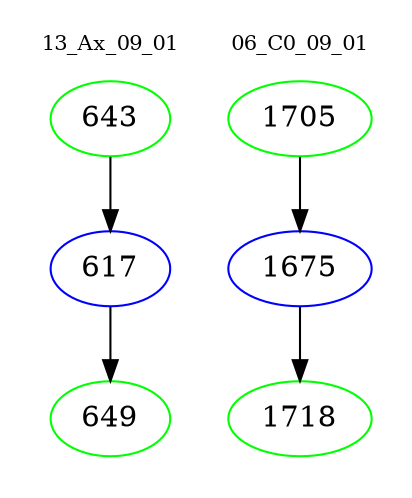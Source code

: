 digraph{
subgraph cluster_0 {
color = white
label = "13_Ax_09_01";
fontsize=10;
T0_643 [label="643", color="green"]
T0_643 -> T0_617 [color="black"]
T0_617 [label="617", color="blue"]
T0_617 -> T0_649 [color="black"]
T0_649 [label="649", color="green"]
}
subgraph cluster_1 {
color = white
label = "06_C0_09_01";
fontsize=10;
T1_1705 [label="1705", color="green"]
T1_1705 -> T1_1675 [color="black"]
T1_1675 [label="1675", color="blue"]
T1_1675 -> T1_1718 [color="black"]
T1_1718 [label="1718", color="green"]
}
}
